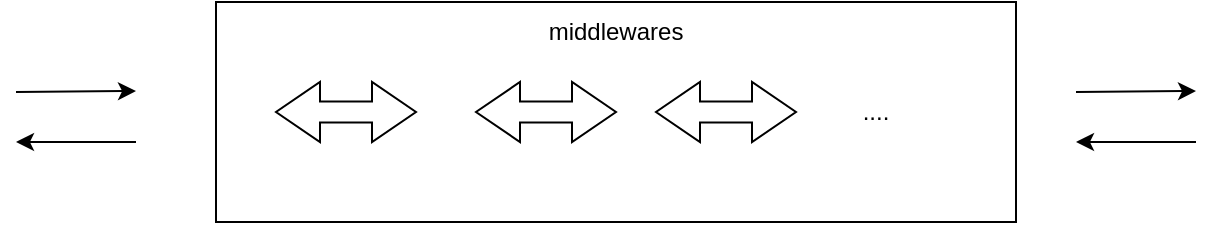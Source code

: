 <mxfile version="23.1.1" type="github">
  <diagram name="第 1 页" id="uOJliRI_XcHkOeCJj4IB">
    <mxGraphModel dx="1036" dy="522" grid="1" gridSize="10" guides="1" tooltips="1" connect="1" arrows="1" fold="1" page="1" pageScale="1" pageWidth="827" pageHeight="1169" math="0" shadow="0">
      <root>
        <mxCell id="0" />
        <mxCell id="1" parent="0" />
        <mxCell id="aDwwgYa0b5BabqoOl6Sl-2" value="" style="endArrow=classic;html=1;rounded=0;" edge="1" parent="1">
          <mxGeometry width="50" height="50" relative="1" as="geometry">
            <mxPoint x="60" y="155" as="sourcePoint" />
            <mxPoint x="120" y="154.5" as="targetPoint" />
          </mxGeometry>
        </mxCell>
        <mxCell id="aDwwgYa0b5BabqoOl6Sl-3" value="" style="rounded=0;whiteSpace=wrap;html=1;" vertex="1" parent="1">
          <mxGeometry x="160" y="110" width="400" height="110" as="geometry" />
        </mxCell>
        <mxCell id="aDwwgYa0b5BabqoOl6Sl-4" value="" style="endArrow=classic;html=1;rounded=0;" edge="1" parent="1">
          <mxGeometry width="50" height="50" relative="1" as="geometry">
            <mxPoint x="590" y="155" as="sourcePoint" />
            <mxPoint x="650" y="154.5" as="targetPoint" />
          </mxGeometry>
        </mxCell>
        <mxCell id="aDwwgYa0b5BabqoOl6Sl-5" value="" style="endArrow=classic;html=1;rounded=0;" edge="1" parent="1">
          <mxGeometry width="50" height="50" relative="1" as="geometry">
            <mxPoint x="650" y="180" as="sourcePoint" />
            <mxPoint x="590" y="180" as="targetPoint" />
          </mxGeometry>
        </mxCell>
        <mxCell id="aDwwgYa0b5BabqoOl6Sl-6" value="" style="endArrow=classic;html=1;rounded=0;" edge="1" parent="1">
          <mxGeometry width="50" height="50" relative="1" as="geometry">
            <mxPoint x="120" y="180" as="sourcePoint" />
            <mxPoint x="60" y="180" as="targetPoint" />
          </mxGeometry>
        </mxCell>
        <mxCell id="aDwwgYa0b5BabqoOl6Sl-7" value="middlewares" style="text;html=1;strokeColor=none;fillColor=none;align=center;verticalAlign=middle;whiteSpace=wrap;rounded=0;" vertex="1" parent="1">
          <mxGeometry x="330" y="110" width="60" height="30" as="geometry" />
        </mxCell>
        <mxCell id="aDwwgYa0b5BabqoOl6Sl-12" value="" style="html=1;shadow=0;dashed=0;align=center;verticalAlign=middle;shape=mxgraph.arrows2.twoWayArrow;dy=0.65;dx=22;" vertex="1" parent="1">
          <mxGeometry x="190" y="150" width="70" height="30" as="geometry" />
        </mxCell>
        <mxCell id="aDwwgYa0b5BabqoOl6Sl-17" value="" style="html=1;shadow=0;dashed=0;align=center;verticalAlign=middle;shape=mxgraph.arrows2.twoWayArrow;dy=0.65;dx=22;" vertex="1" parent="1">
          <mxGeometry x="290" y="150" width="70" height="30" as="geometry" />
        </mxCell>
        <mxCell id="aDwwgYa0b5BabqoOl6Sl-18" value="" style="html=1;shadow=0;dashed=0;align=center;verticalAlign=middle;shape=mxgraph.arrows2.twoWayArrow;dy=0.65;dx=22;" vertex="1" parent="1">
          <mxGeometry x="380" y="150" width="70" height="30" as="geometry" />
        </mxCell>
        <mxCell id="aDwwgYa0b5BabqoOl6Sl-20" value="...." style="text;html=1;strokeColor=none;fillColor=none;align=center;verticalAlign=middle;whiteSpace=wrap;rounded=0;" vertex="1" parent="1">
          <mxGeometry x="460" y="150" width="60" height="30" as="geometry" />
        </mxCell>
      </root>
    </mxGraphModel>
  </diagram>
</mxfile>
